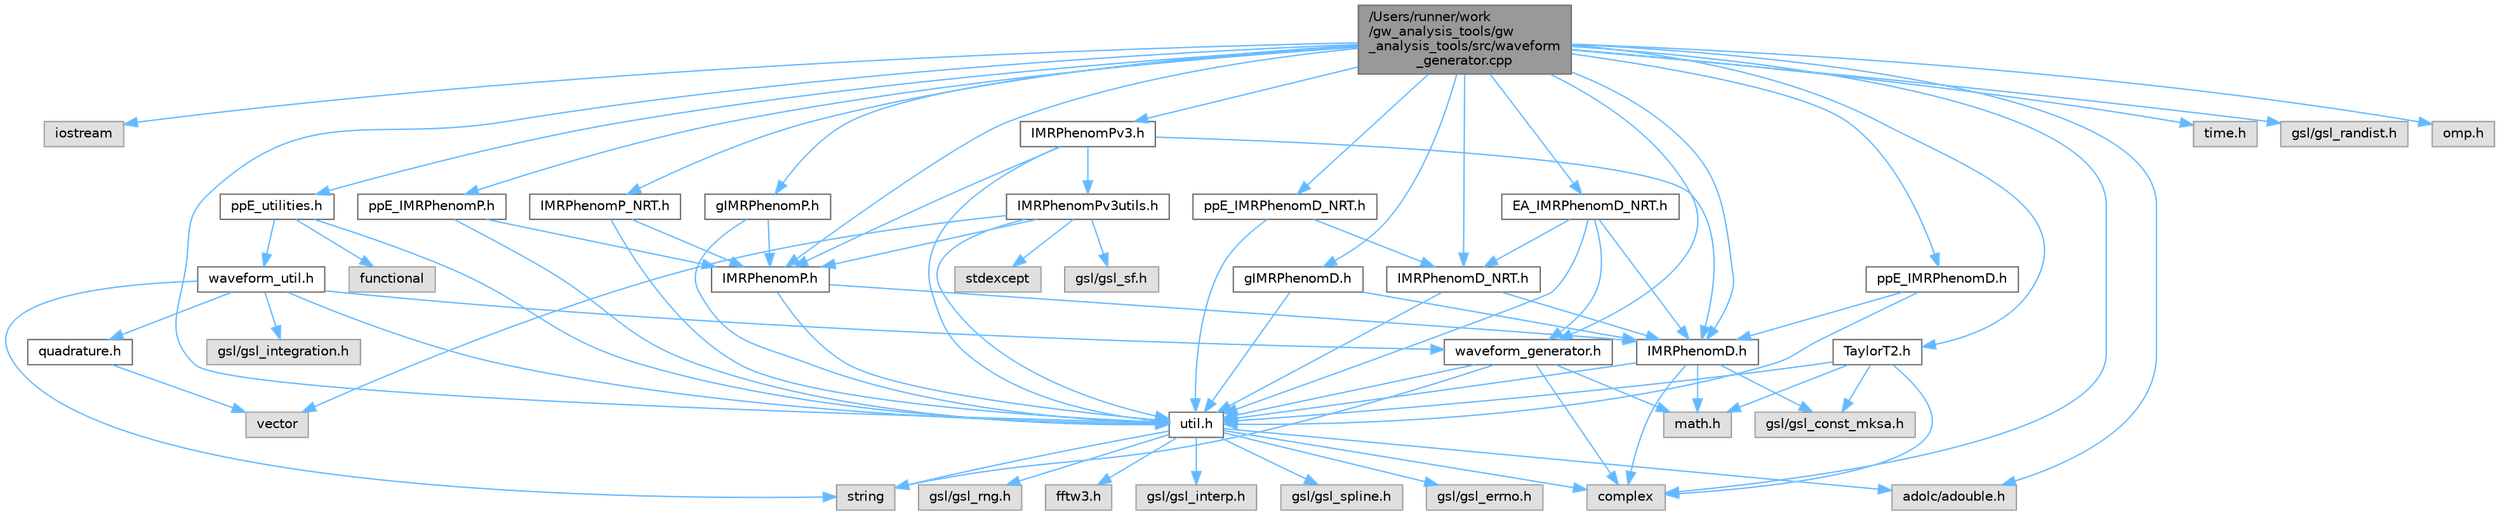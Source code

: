 digraph "/Users/runner/work/gw_analysis_tools/gw_analysis_tools/src/waveform_generator.cpp"
{
 // LATEX_PDF_SIZE
  bgcolor="transparent";
  edge [fontname=Helvetica,fontsize=10,labelfontname=Helvetica,labelfontsize=10];
  node [fontname=Helvetica,fontsize=10,shape=box,height=0.2,width=0.4];
  Node1 [id="Node000001",label="/Users/runner/work\l/gw_analysis_tools/gw\l_analysis_tools/src/waveform\l_generator.cpp",height=0.2,width=0.4,color="gray40", fillcolor="grey60", style="filled", fontcolor="black",tooltip=" "];
  Node1 -> Node2 [id="edge1_Node000001_Node000002",color="steelblue1",style="solid",tooltip=" "];
  Node2 [id="Node000002",label="iostream",height=0.2,width=0.4,color="grey60", fillcolor="#E0E0E0", style="filled",tooltip=" "];
  Node1 -> Node3 [id="edge2_Node000001_Node000003",color="steelblue1",style="solid",tooltip=" "];
  Node3 [id="Node000003",label="waveform_generator.h",height=0.2,width=0.4,color="grey40", fillcolor="white", style="filled",URL="$waveform__generator_8h.html",tooltip=" "];
  Node3 -> Node4 [id="edge3_Node000003_Node000004",color="steelblue1",style="solid",tooltip=" "];
  Node4 [id="Node000004",label="math.h",height=0.2,width=0.4,color="grey60", fillcolor="#E0E0E0", style="filled",tooltip=" "];
  Node3 -> Node5 [id="edge4_Node000003_Node000005",color="steelblue1",style="solid",tooltip=" "];
  Node5 [id="Node000005",label="util.h",height=0.2,width=0.4,color="grey40", fillcolor="white", style="filled",URL="$util_8h.html",tooltip=" "];
  Node5 -> Node6 [id="edge5_Node000005_Node000006",color="steelblue1",style="solid",tooltip=" "];
  Node6 [id="Node000006",label="string",height=0.2,width=0.4,color="grey60", fillcolor="#E0E0E0", style="filled",tooltip=" "];
  Node5 -> Node7 [id="edge6_Node000005_Node000007",color="steelblue1",style="solid",tooltip=" "];
  Node7 [id="Node000007",label="complex",height=0.2,width=0.4,color="grey60", fillcolor="#E0E0E0", style="filled",tooltip=" "];
  Node5 -> Node8 [id="edge7_Node000005_Node000008",color="steelblue1",style="solid",tooltip=" "];
  Node8 [id="Node000008",label="adolc/adouble.h",height=0.2,width=0.4,color="grey60", fillcolor="#E0E0E0", style="filled",tooltip=" "];
  Node5 -> Node9 [id="edge8_Node000005_Node000009",color="steelblue1",style="solid",tooltip=" "];
  Node9 [id="Node000009",label="fftw3.h",height=0.2,width=0.4,color="grey60", fillcolor="#E0E0E0", style="filled",tooltip=" "];
  Node5 -> Node10 [id="edge9_Node000005_Node000010",color="steelblue1",style="solid",tooltip=" "];
  Node10 [id="Node000010",label="gsl/gsl_interp.h",height=0.2,width=0.4,color="grey60", fillcolor="#E0E0E0", style="filled",tooltip=" "];
  Node5 -> Node11 [id="edge10_Node000005_Node000011",color="steelblue1",style="solid",tooltip=" "];
  Node11 [id="Node000011",label="gsl/gsl_spline.h",height=0.2,width=0.4,color="grey60", fillcolor="#E0E0E0", style="filled",tooltip=" "];
  Node5 -> Node12 [id="edge11_Node000005_Node000012",color="steelblue1",style="solid",tooltip=" "];
  Node12 [id="Node000012",label="gsl/gsl_errno.h",height=0.2,width=0.4,color="grey60", fillcolor="#E0E0E0", style="filled",tooltip=" "];
  Node5 -> Node13 [id="edge12_Node000005_Node000013",color="steelblue1",style="solid",tooltip=" "];
  Node13 [id="Node000013",label="gsl/gsl_rng.h",height=0.2,width=0.4,color="grey60", fillcolor="#E0E0E0", style="filled",tooltip=" "];
  Node3 -> Node7 [id="edge13_Node000003_Node000007",color="steelblue1",style="solid",tooltip=" "];
  Node3 -> Node6 [id="edge14_Node000003_Node000006",color="steelblue1",style="solid",tooltip=" "];
  Node1 -> Node14 [id="edge15_Node000001_Node000014",color="steelblue1",style="solid",tooltip=" "];
  Node14 [id="Node000014",label="TaylorT2.h",height=0.2,width=0.4,color="grey40", fillcolor="white", style="filled",URL="$TaylorT2_8h.html",tooltip=" "];
  Node14 -> Node4 [id="edge16_Node000014_Node000004",color="steelblue1",style="solid",tooltip=" "];
  Node14 -> Node15 [id="edge17_Node000014_Node000015",color="steelblue1",style="solid",tooltip=" "];
  Node15 [id="Node000015",label="gsl/gsl_const_mksa.h",height=0.2,width=0.4,color="grey60", fillcolor="#E0E0E0", style="filled",tooltip=" "];
  Node14 -> Node7 [id="edge18_Node000014_Node000007",color="steelblue1",style="solid",tooltip=" "];
  Node14 -> Node5 [id="edge19_Node000014_Node000005",color="steelblue1",style="solid",tooltip=" "];
  Node1 -> Node16 [id="edge20_Node000001_Node000016",color="steelblue1",style="solid",tooltip=" "];
  Node16 [id="Node000016",label="IMRPhenomD.h",height=0.2,width=0.4,color="grey40", fillcolor="white", style="filled",URL="$IMRPhenomD_8h.html",tooltip=" "];
  Node16 -> Node4 [id="edge21_Node000016_Node000004",color="steelblue1",style="solid",tooltip=" "];
  Node16 -> Node15 [id="edge22_Node000016_Node000015",color="steelblue1",style="solid",tooltip=" "];
  Node16 -> Node7 [id="edge23_Node000016_Node000007",color="steelblue1",style="solid",tooltip=" "];
  Node16 -> Node5 [id="edge24_Node000016_Node000005",color="steelblue1",style="solid",tooltip=" "];
  Node1 -> Node17 [id="edge25_Node000001_Node000017",color="steelblue1",style="solid",tooltip=" "];
  Node17 [id="Node000017",label="IMRPhenomP.h",height=0.2,width=0.4,color="grey40", fillcolor="white", style="filled",URL="$IMRPhenomP_8h.html",tooltip=" "];
  Node17 -> Node16 [id="edge26_Node000017_Node000016",color="steelblue1",style="solid",tooltip=" "];
  Node17 -> Node5 [id="edge27_Node000017_Node000005",color="steelblue1",style="solid",tooltip=" "];
  Node1 -> Node18 [id="edge28_Node000001_Node000018",color="steelblue1",style="solid",tooltip=" "];
  Node18 [id="Node000018",label="IMRPhenomPv3.h",height=0.2,width=0.4,color="grey40", fillcolor="white", style="filled",URL="$IMRPhenomPv3_8h.html",tooltip=" "];
  Node18 -> Node16 [id="edge29_Node000018_Node000016",color="steelblue1",style="solid",tooltip=" "];
  Node18 -> Node17 [id="edge30_Node000018_Node000017",color="steelblue1",style="solid",tooltip=" "];
  Node18 -> Node5 [id="edge31_Node000018_Node000005",color="steelblue1",style="solid",tooltip=" "];
  Node18 -> Node19 [id="edge32_Node000018_Node000019",color="steelblue1",style="solid",tooltip=" "];
  Node19 [id="Node000019",label="IMRPhenomPv3utils.h",height=0.2,width=0.4,color="grey40", fillcolor="white", style="filled",URL="$IMRPhenomPv3utils_8h.html",tooltip=" "];
  Node19 -> Node5 [id="edge33_Node000019_Node000005",color="steelblue1",style="solid",tooltip=" "];
  Node19 -> Node20 [id="edge34_Node000019_Node000020",color="steelblue1",style="solid",tooltip=" "];
  Node20 [id="Node000020",label="stdexcept",height=0.2,width=0.4,color="grey60", fillcolor="#E0E0E0", style="filled",tooltip=" "];
  Node19 -> Node21 [id="edge35_Node000019_Node000021",color="steelblue1",style="solid",tooltip=" "];
  Node21 [id="Node000021",label="gsl/gsl_sf.h",height=0.2,width=0.4,color="grey60", fillcolor="#E0E0E0", style="filled",tooltip=" "];
  Node19 -> Node22 [id="edge36_Node000019_Node000022",color="steelblue1",style="solid",tooltip=" "];
  Node22 [id="Node000022",label="vector",height=0.2,width=0.4,color="grey60", fillcolor="#E0E0E0", style="filled",tooltip=" "];
  Node19 -> Node17 [id="edge37_Node000019_Node000017",color="steelblue1",style="solid",tooltip=" "];
  Node1 -> Node23 [id="edge38_Node000001_Node000023",color="steelblue1",style="solid",tooltip=" "];
  Node23 [id="Node000023",label="ppE_IMRPhenomD.h",height=0.2,width=0.4,color="grey40", fillcolor="white", style="filled",URL="$ppE__IMRPhenomD_8h.html",tooltip=" "];
  Node23 -> Node16 [id="edge39_Node000023_Node000016",color="steelblue1",style="solid",tooltip=" "];
  Node23 -> Node5 [id="edge40_Node000023_Node000005",color="steelblue1",style="solid",tooltip=" "];
  Node1 -> Node24 [id="edge41_Node000001_Node000024",color="steelblue1",style="solid",tooltip=" "];
  Node24 [id="Node000024",label="ppE_IMRPhenomD_NRT.h",height=0.2,width=0.4,color="grey40", fillcolor="white", style="filled",URL="$ppE__IMRPhenomD__NRT_8h.html",tooltip=" "];
  Node24 -> Node25 [id="edge42_Node000024_Node000025",color="steelblue1",style="solid",tooltip=" "];
  Node25 [id="Node000025",label="IMRPhenomD_NRT.h",height=0.2,width=0.4,color="grey40", fillcolor="white", style="filled",URL="$IMRPhenomD__NRT_8h.html",tooltip=" "];
  Node25 -> Node16 [id="edge43_Node000025_Node000016",color="steelblue1",style="solid",tooltip=" "];
  Node25 -> Node5 [id="edge44_Node000025_Node000005",color="steelblue1",style="solid",tooltip=" "];
  Node24 -> Node5 [id="edge45_Node000024_Node000005",color="steelblue1",style="solid",tooltip=" "];
  Node1 -> Node26 [id="edge46_Node000001_Node000026",color="steelblue1",style="solid",tooltip=" "];
  Node26 [id="Node000026",label="ppE_IMRPhenomP.h",height=0.2,width=0.4,color="grey40", fillcolor="white", style="filled",URL="$ppE__IMRPhenomP_8h.html",tooltip=" "];
  Node26 -> Node5 [id="edge47_Node000026_Node000005",color="steelblue1",style="solid",tooltip=" "];
  Node26 -> Node17 [id="edge48_Node000026_Node000017",color="steelblue1",style="solid",tooltip=" "];
  Node1 -> Node27 [id="edge49_Node000001_Node000027",color="steelblue1",style="solid",tooltip=" "];
  Node27 [id="Node000027",label="gIMRPhenomD.h",height=0.2,width=0.4,color="grey40", fillcolor="white", style="filled",URL="$gIMRPhenomD_8h.html",tooltip=" "];
  Node27 -> Node16 [id="edge50_Node000027_Node000016",color="steelblue1",style="solid",tooltip=" "];
  Node27 -> Node5 [id="edge51_Node000027_Node000005",color="steelblue1",style="solid",tooltip=" "];
  Node1 -> Node25 [id="edge52_Node000001_Node000025",color="steelblue1",style="solid",tooltip=" "];
  Node1 -> Node28 [id="edge53_Node000001_Node000028",color="steelblue1",style="solid",tooltip=" "];
  Node28 [id="Node000028",label="EA_IMRPhenomD_NRT.h",height=0.2,width=0.4,color="grey40", fillcolor="white", style="filled",URL="$EA__IMRPhenomD__NRT_8h.html",tooltip=" "];
  Node28 -> Node16 [id="edge54_Node000028_Node000016",color="steelblue1",style="solid",tooltip=" "];
  Node28 -> Node25 [id="edge55_Node000028_Node000025",color="steelblue1",style="solid",tooltip=" "];
  Node28 -> Node5 [id="edge56_Node000028_Node000005",color="steelblue1",style="solid",tooltip=" "];
  Node28 -> Node3 [id="edge57_Node000028_Node000003",color="steelblue1",style="solid",tooltip=" "];
  Node1 -> Node29 [id="edge58_Node000001_Node000029",color="steelblue1",style="solid",tooltip=" "];
  Node29 [id="Node000029",label="IMRPhenomP_NRT.h",height=0.2,width=0.4,color="grey40", fillcolor="white", style="filled",URL="$IMRPhenomP__NRT_8h.html",tooltip=" "];
  Node29 -> Node17 [id="edge59_Node000029_Node000017",color="steelblue1",style="solid",tooltip=" "];
  Node29 -> Node5 [id="edge60_Node000029_Node000005",color="steelblue1",style="solid",tooltip=" "];
  Node1 -> Node30 [id="edge61_Node000001_Node000030",color="steelblue1",style="solid",tooltip=" "];
  Node30 [id="Node000030",label="ppE_utilities.h",height=0.2,width=0.4,color="grey40", fillcolor="white", style="filled",URL="$ppE__utilities_8h.html",tooltip=" "];
  Node30 -> Node31 [id="edge62_Node000030_Node000031",color="steelblue1",style="solid",tooltip=" "];
  Node31 [id="Node000031",label="functional",height=0.2,width=0.4,color="grey60", fillcolor="#E0E0E0", style="filled",tooltip=" "];
  Node30 -> Node5 [id="edge63_Node000030_Node000005",color="steelblue1",style="solid",tooltip=" "];
  Node30 -> Node32 [id="edge64_Node000030_Node000032",color="steelblue1",style="solid",tooltip=" "];
  Node32 [id="Node000032",label="waveform_util.h",height=0.2,width=0.4,color="grey40", fillcolor="white", style="filled",URL="$waveform__util_8h.html",tooltip=" "];
  Node32 -> Node3 [id="edge65_Node000032_Node000003",color="steelblue1",style="solid",tooltip=" "];
  Node32 -> Node5 [id="edge66_Node000032_Node000005",color="steelblue1",style="solid",tooltip=" "];
  Node32 -> Node33 [id="edge67_Node000032_Node000033",color="steelblue1",style="solid",tooltip=" "];
  Node33 [id="Node000033",label="quadrature.h",height=0.2,width=0.4,color="grey40", fillcolor="white", style="filled",URL="$quadrature_8h.html",tooltip=" "];
  Node33 -> Node22 [id="edge68_Node000033_Node000022",color="steelblue1",style="solid",tooltip=" "];
  Node32 -> Node6 [id="edge69_Node000032_Node000006",color="steelblue1",style="solid",tooltip=" "];
  Node32 -> Node34 [id="edge70_Node000032_Node000034",color="steelblue1",style="solid",tooltip=" "];
  Node34 [id="Node000034",label="gsl/gsl_integration.h",height=0.2,width=0.4,color="grey60", fillcolor="#E0E0E0", style="filled",tooltip=" "];
  Node1 -> Node35 [id="edge71_Node000001_Node000035",color="steelblue1",style="solid",tooltip=" "];
  Node35 [id="Node000035",label="gIMRPhenomP.h",height=0.2,width=0.4,color="grey40", fillcolor="white", style="filled",URL="$gIMRPhenomP_8h.html",tooltip=" "];
  Node35 -> Node5 [id="edge72_Node000035_Node000005",color="steelblue1",style="solid",tooltip=" "];
  Node35 -> Node17 [id="edge73_Node000035_Node000017",color="steelblue1",style="solid",tooltip=" "];
  Node1 -> Node5 [id="edge74_Node000001_Node000005",color="steelblue1",style="solid",tooltip=" "];
  Node1 -> Node7 [id="edge75_Node000001_Node000007",color="steelblue1",style="solid",tooltip=" "];
  Node1 -> Node36 [id="edge76_Node000001_Node000036",color="steelblue1",style="solid",tooltip=" "];
  Node36 [id="Node000036",label="time.h",height=0.2,width=0.4,color="grey60", fillcolor="#E0E0E0", style="filled",tooltip=" "];
  Node1 -> Node37 [id="edge77_Node000001_Node000037",color="steelblue1",style="solid",tooltip=" "];
  Node37 [id="Node000037",label="gsl/gsl_randist.h",height=0.2,width=0.4,color="grey60", fillcolor="#E0E0E0", style="filled",tooltip=" "];
  Node1 -> Node8 [id="edge78_Node000001_Node000008",color="steelblue1",style="solid",tooltip=" "];
  Node1 -> Node38 [id="edge79_Node000001_Node000038",color="steelblue1",style="solid",tooltip=" "];
  Node38 [id="Node000038",label="omp.h",height=0.2,width=0.4,color="grey60", fillcolor="#E0E0E0", style="filled",tooltip=" "];
}
